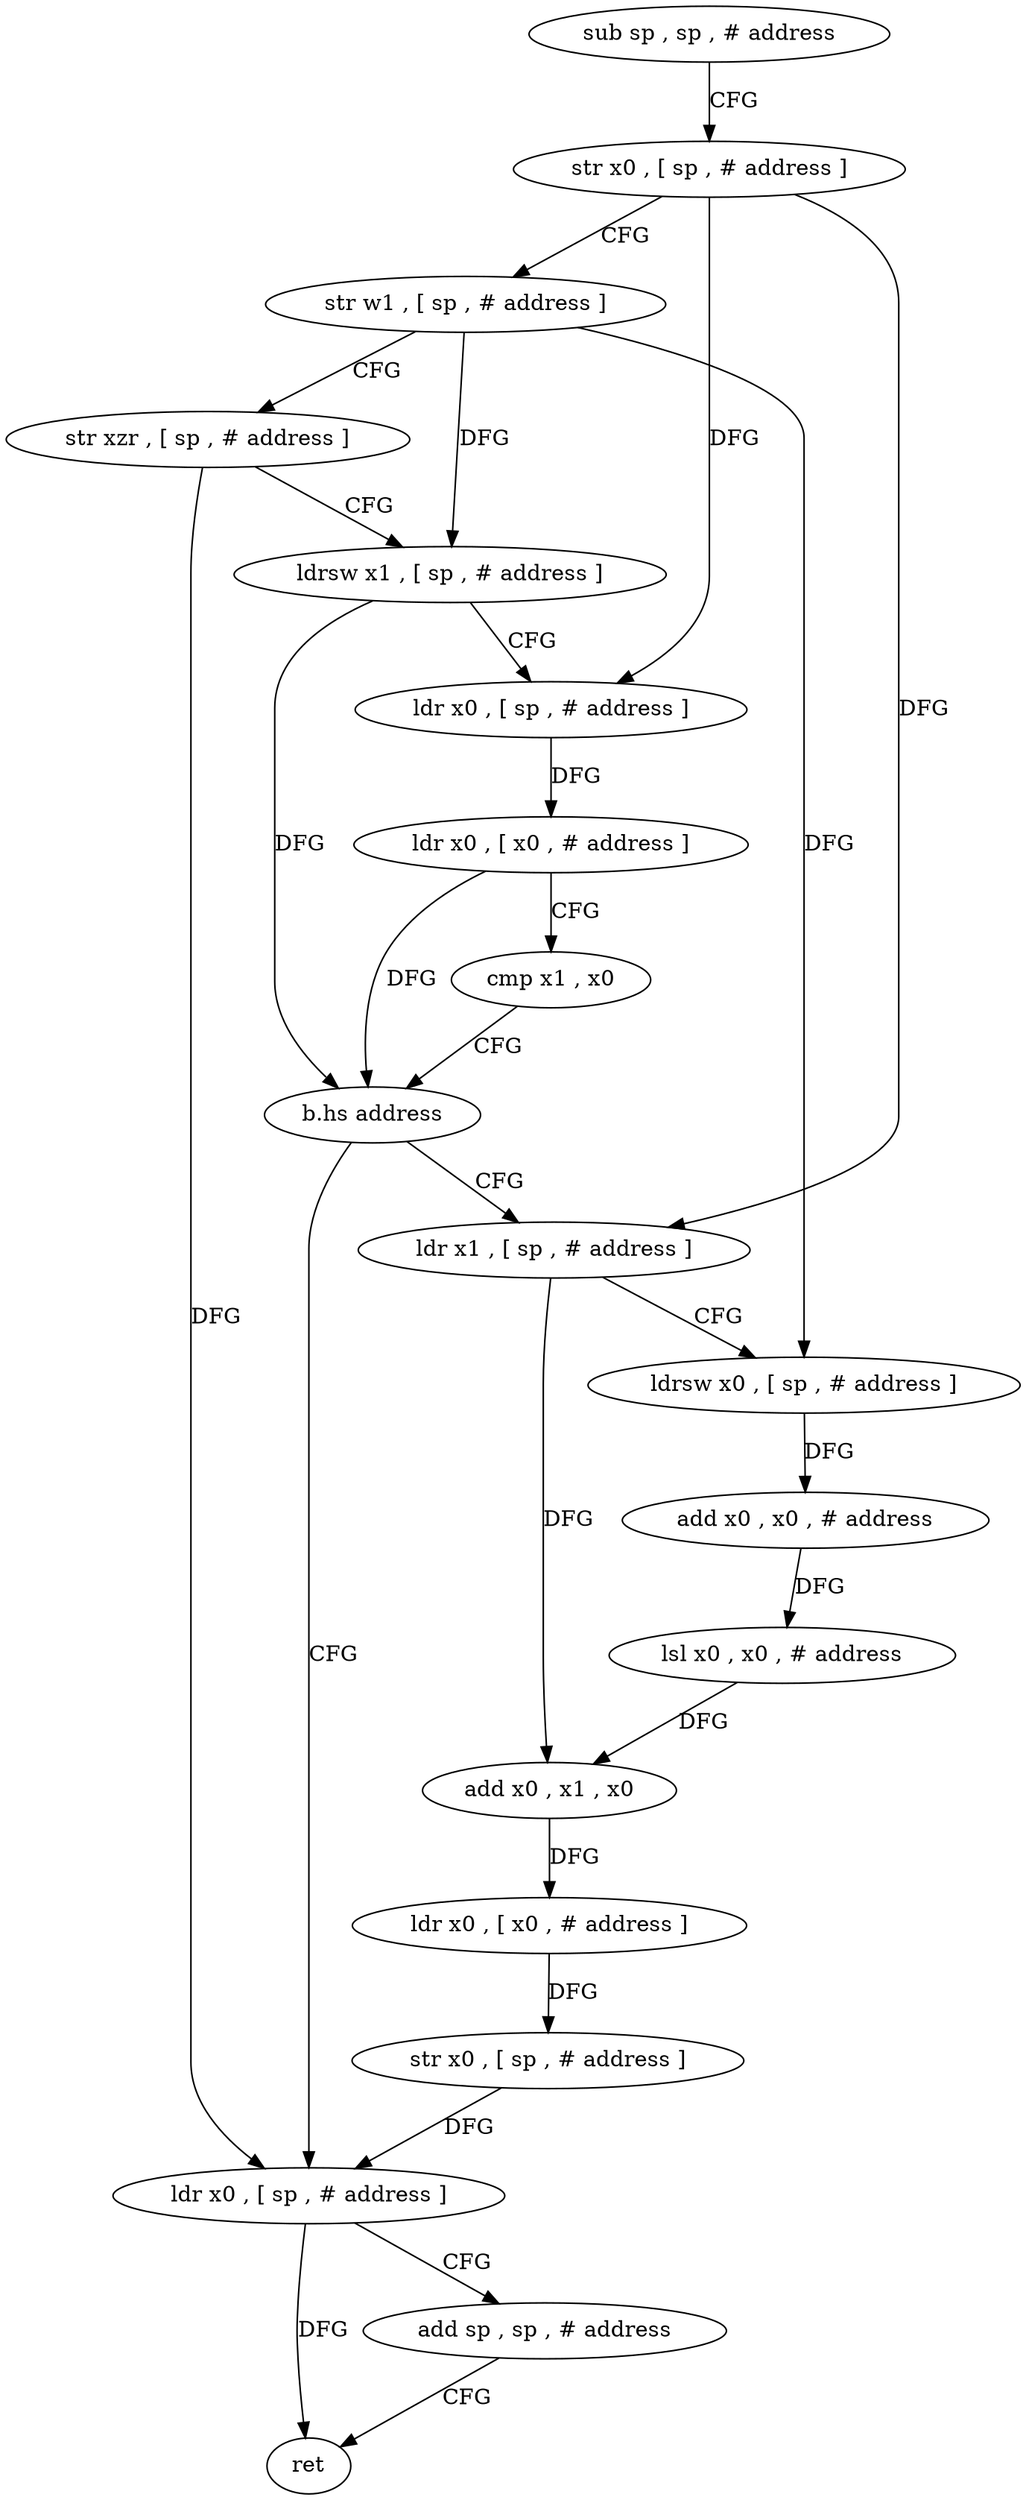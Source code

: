 digraph "func" {
"137564" [label = "sub sp , sp , # address" ]
"137568" [label = "str x0 , [ sp , # address ]" ]
"137572" [label = "str w1 , [ sp , # address ]" ]
"137576" [label = "str xzr , [ sp , # address ]" ]
"137580" [label = "ldrsw x1 , [ sp , # address ]" ]
"137584" [label = "ldr x0 , [ sp , # address ]" ]
"137588" [label = "ldr x0 , [ x0 , # address ]" ]
"137592" [label = "cmp x1 , x0" ]
"137596" [label = "b.hs address" ]
"137628" [label = "ldr x0 , [ sp , # address ]" ]
"137600" [label = "ldr x1 , [ sp , # address ]" ]
"137632" [label = "add sp , sp , # address" ]
"137636" [label = "ret" ]
"137604" [label = "ldrsw x0 , [ sp , # address ]" ]
"137608" [label = "add x0 , x0 , # address" ]
"137612" [label = "lsl x0 , x0 , # address" ]
"137616" [label = "add x0 , x1 , x0" ]
"137620" [label = "ldr x0 , [ x0 , # address ]" ]
"137624" [label = "str x0 , [ sp , # address ]" ]
"137564" -> "137568" [ label = "CFG" ]
"137568" -> "137572" [ label = "CFG" ]
"137568" -> "137584" [ label = "DFG" ]
"137568" -> "137600" [ label = "DFG" ]
"137572" -> "137576" [ label = "CFG" ]
"137572" -> "137580" [ label = "DFG" ]
"137572" -> "137604" [ label = "DFG" ]
"137576" -> "137580" [ label = "CFG" ]
"137576" -> "137628" [ label = "DFG" ]
"137580" -> "137584" [ label = "CFG" ]
"137580" -> "137596" [ label = "DFG" ]
"137584" -> "137588" [ label = "DFG" ]
"137588" -> "137592" [ label = "CFG" ]
"137588" -> "137596" [ label = "DFG" ]
"137592" -> "137596" [ label = "CFG" ]
"137596" -> "137628" [ label = "CFG" ]
"137596" -> "137600" [ label = "CFG" ]
"137628" -> "137632" [ label = "CFG" ]
"137628" -> "137636" [ label = "DFG" ]
"137600" -> "137604" [ label = "CFG" ]
"137600" -> "137616" [ label = "DFG" ]
"137632" -> "137636" [ label = "CFG" ]
"137604" -> "137608" [ label = "DFG" ]
"137608" -> "137612" [ label = "DFG" ]
"137612" -> "137616" [ label = "DFG" ]
"137616" -> "137620" [ label = "DFG" ]
"137620" -> "137624" [ label = "DFG" ]
"137624" -> "137628" [ label = "DFG" ]
}
